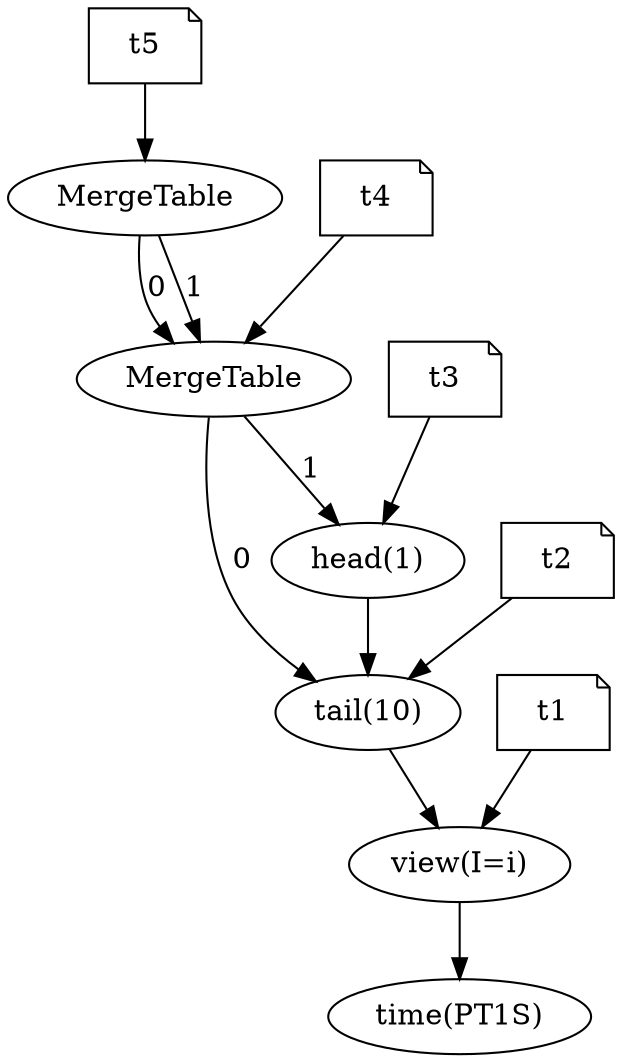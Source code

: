 digraph {
"op_0" ["label"="time(PT1S)"]
"op_1" ["label"="view(I=i)"]
"op_2" ["label"="tail(10)"]
"op_3" ["label"="head(1)"]
"op_4" ["label"="MergeTable"]
"op_5" ["label"="MergeTable"]
"t1" ["shape"="note"]
"t2" ["shape"="note"]
"t3" ["shape"="note"]
"t4" ["shape"="note"]
"t5" ["shape"="note"]
"op_1" -> "op_0"
"op_2" -> "op_1"
"op_3" -> "op_2"
"op_4" -> "op_2" ["label"="0"]
"op_4" -> "op_3" ["label"="1"]
"op_5" -> "op_4" ["label"="0"]
"op_5" -> "op_4" ["label"="1"]
"t1" -> "op_1"
"t2" -> "op_2"
"t3" -> "op_3"
"t4" -> "op_4"
"t5" -> "op_5"
}